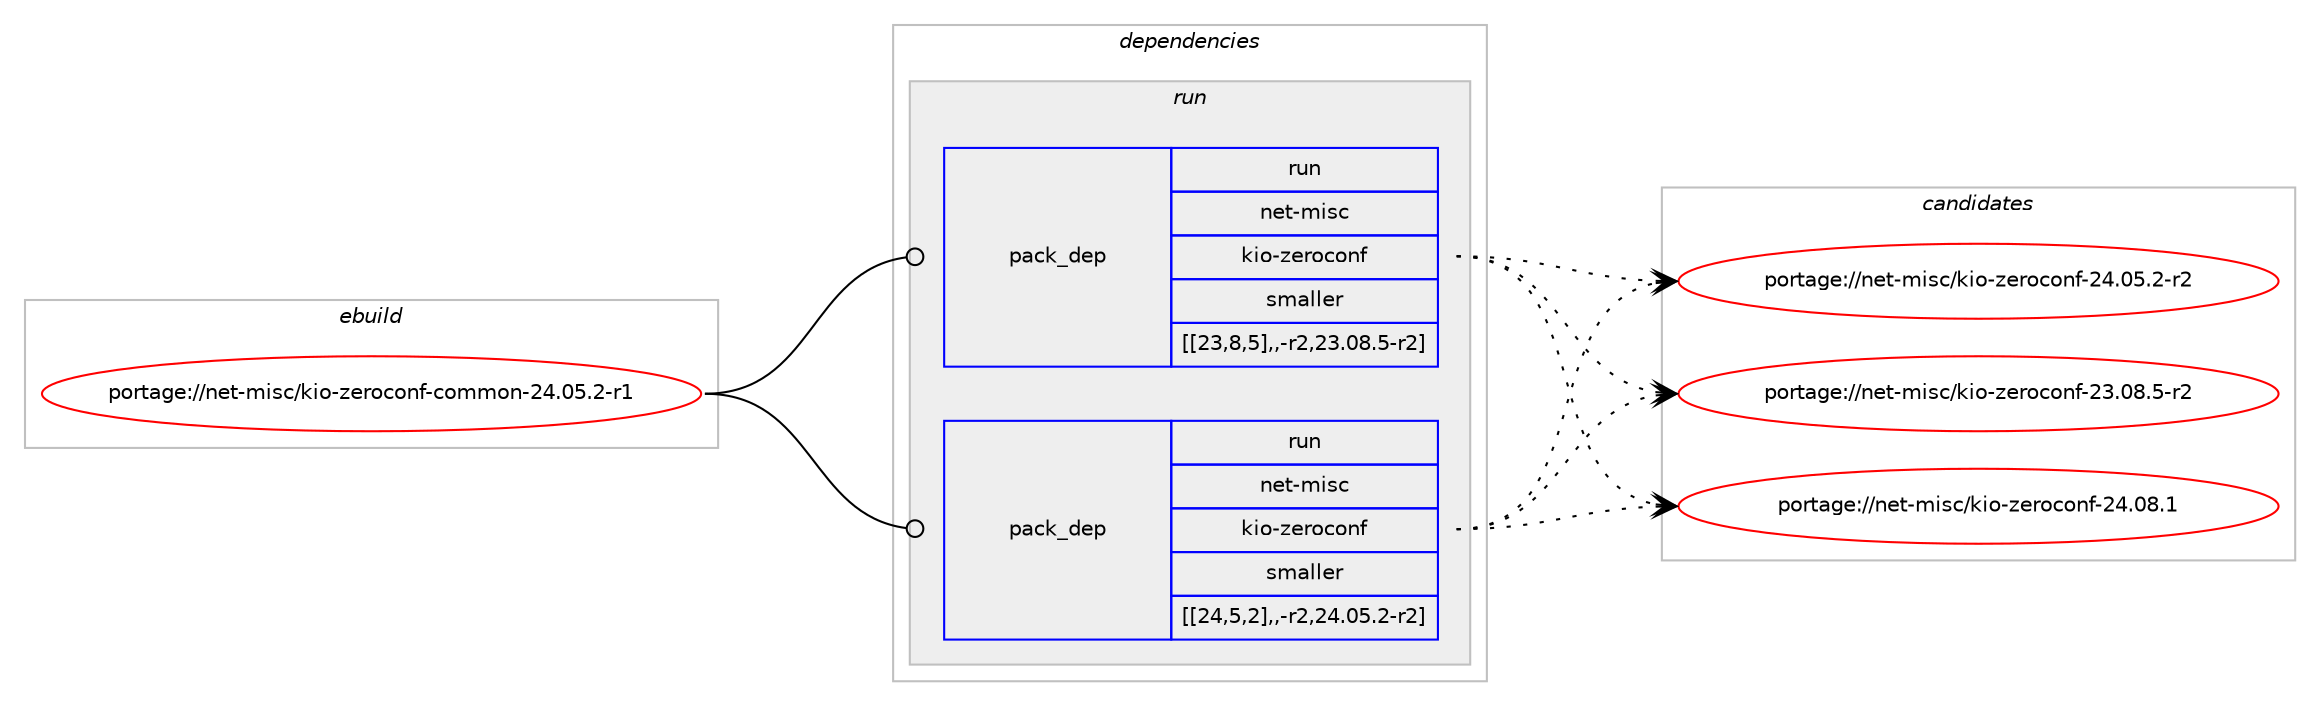 digraph prolog {

# *************
# Graph options
# *************

newrank=true;
concentrate=true;
compound=true;
graph [rankdir=LR,fontname=Helvetica,fontsize=10,ranksep=1.5];#, ranksep=2.5, nodesep=0.2];
edge  [arrowhead=vee];
node  [fontname=Helvetica,fontsize=10];

# **********
# The ebuild
# **********

subgraph cluster_leftcol {
color=gray;
label=<<i>ebuild</i>>;
id [label="portage://net-misc/kio-zeroconf-common-24.05.2-r1", color=red, width=4, href="../net-misc/kio-zeroconf-common-24.05.2-r1.svg"];
}

# ****************
# The dependencies
# ****************

subgraph cluster_midcol {
color=gray;
label=<<i>dependencies</i>>;
subgraph cluster_compile {
fillcolor="#eeeeee";
style=filled;
label=<<i>compile</i>>;
}
subgraph cluster_compileandrun {
fillcolor="#eeeeee";
style=filled;
label=<<i>compile and run</i>>;
}
subgraph cluster_run {
fillcolor="#eeeeee";
style=filled;
label=<<i>run</i>>;
subgraph pack283837 {
dependency388458 [label=<<TABLE BORDER="0" CELLBORDER="1" CELLSPACING="0" CELLPADDING="4" WIDTH="220"><TR><TD ROWSPAN="6" CELLPADDING="30">pack_dep</TD></TR><TR><TD WIDTH="110">run</TD></TR><TR><TD>net-misc</TD></TR><TR><TD>kio-zeroconf</TD></TR><TR><TD>smaller</TD></TR><TR><TD>[[23,8,5],,-r2,23.08.5-r2]</TD></TR></TABLE>>, shape=none, color=blue];
}
id:e -> dependency388458:w [weight=20,style="solid",arrowhead="odot"];
subgraph pack283838 {
dependency388459 [label=<<TABLE BORDER="0" CELLBORDER="1" CELLSPACING="0" CELLPADDING="4" WIDTH="220"><TR><TD ROWSPAN="6" CELLPADDING="30">pack_dep</TD></TR><TR><TD WIDTH="110">run</TD></TR><TR><TD>net-misc</TD></TR><TR><TD>kio-zeroconf</TD></TR><TR><TD>smaller</TD></TR><TR><TD>[[24,5,2],,-r2,24.05.2-r2]</TD></TR></TABLE>>, shape=none, color=blue];
}
id:e -> dependency388459:w [weight=20,style="solid",arrowhead="odot"];
}
}

# **************
# The candidates
# **************

subgraph cluster_choices {
rank=same;
color=gray;
label=<<i>candidates</i>>;

subgraph choice283837 {
color=black;
nodesep=1;
choice11010111645109105115994710710511145122101114111991111101024550524648564649 [label="portage://net-misc/kio-zeroconf-24.08.1", color=red, width=4,href="../net-misc/kio-zeroconf-24.08.1.svg"];
choice110101116451091051159947107105111451221011141119911111010245505246485346504511450 [label="portage://net-misc/kio-zeroconf-24.05.2-r2", color=red, width=4,href="../net-misc/kio-zeroconf-24.05.2-r2.svg"];
choice110101116451091051159947107105111451221011141119911111010245505146485646534511450 [label="portage://net-misc/kio-zeroconf-23.08.5-r2", color=red, width=4,href="../net-misc/kio-zeroconf-23.08.5-r2.svg"];
dependency388458:e -> choice11010111645109105115994710710511145122101114111991111101024550524648564649:w [style=dotted,weight="100"];
dependency388458:e -> choice110101116451091051159947107105111451221011141119911111010245505246485346504511450:w [style=dotted,weight="100"];
dependency388458:e -> choice110101116451091051159947107105111451221011141119911111010245505146485646534511450:w [style=dotted,weight="100"];
}
subgraph choice283838 {
color=black;
nodesep=1;
choice11010111645109105115994710710511145122101114111991111101024550524648564649 [label="portage://net-misc/kio-zeroconf-24.08.1", color=red, width=4,href="../net-misc/kio-zeroconf-24.08.1.svg"];
choice110101116451091051159947107105111451221011141119911111010245505246485346504511450 [label="portage://net-misc/kio-zeroconf-24.05.2-r2", color=red, width=4,href="../net-misc/kio-zeroconf-24.05.2-r2.svg"];
choice110101116451091051159947107105111451221011141119911111010245505146485646534511450 [label="portage://net-misc/kio-zeroconf-23.08.5-r2", color=red, width=4,href="../net-misc/kio-zeroconf-23.08.5-r2.svg"];
dependency388459:e -> choice11010111645109105115994710710511145122101114111991111101024550524648564649:w [style=dotted,weight="100"];
dependency388459:e -> choice110101116451091051159947107105111451221011141119911111010245505246485346504511450:w [style=dotted,weight="100"];
dependency388459:e -> choice110101116451091051159947107105111451221011141119911111010245505146485646534511450:w [style=dotted,weight="100"];
}
}

}
